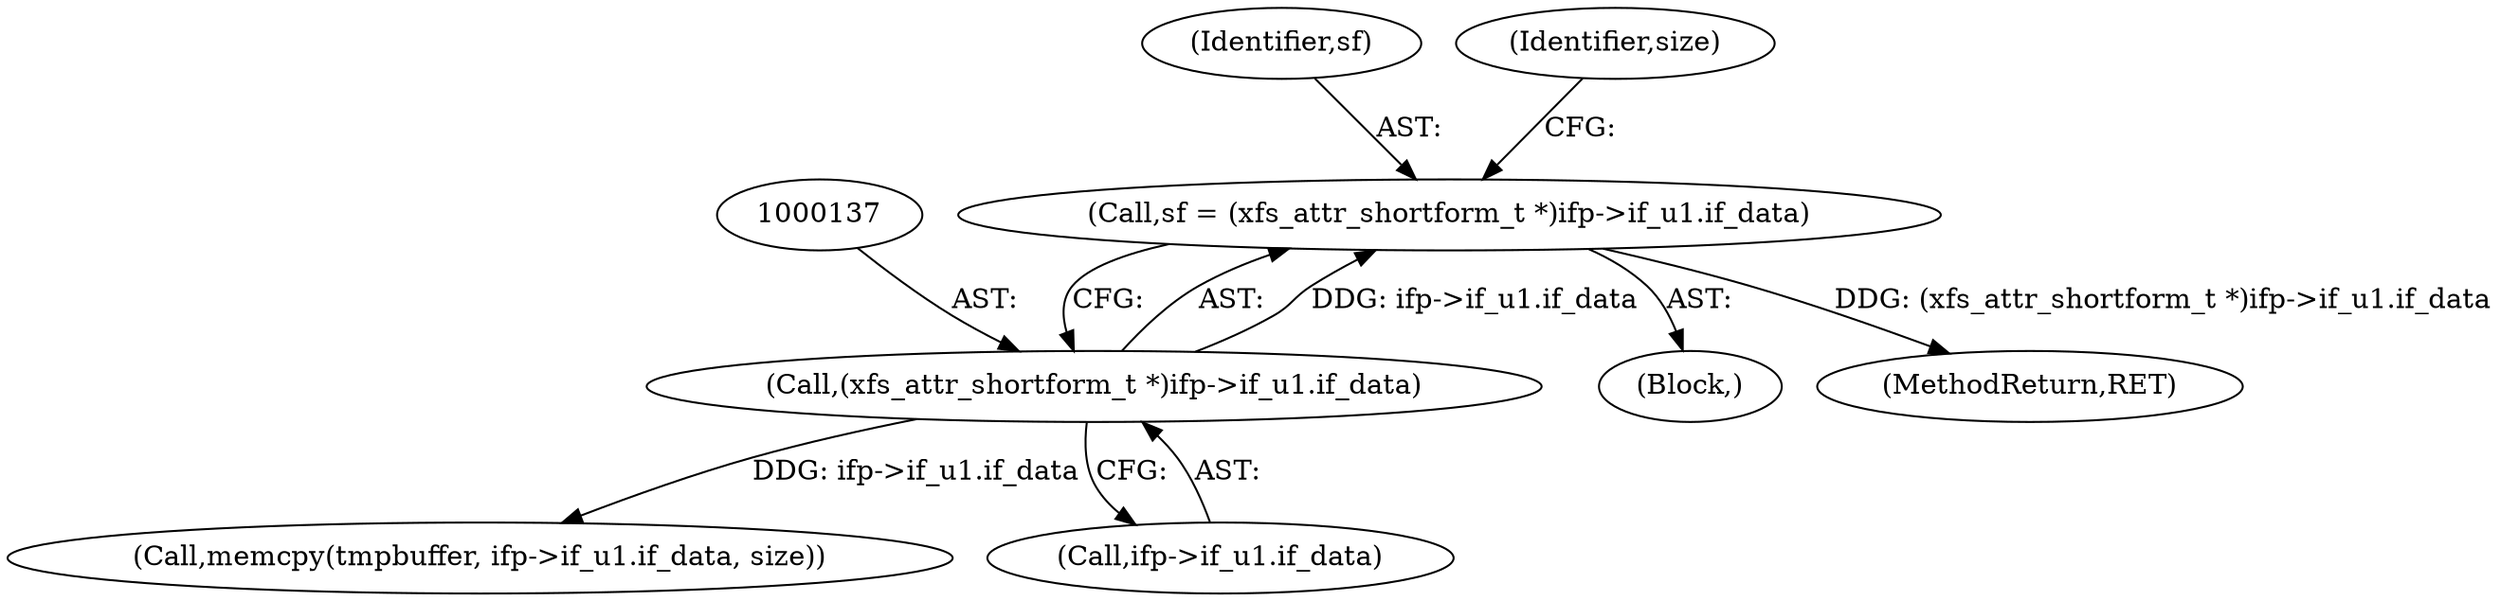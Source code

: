 digraph "0_linux_bb3d48dcf86a97dc25fe9fc2c11938e19cb4399a@pointer" {
"1000134" [label="(Call,sf = (xfs_attr_shortform_t *)ifp->if_u1.if_data)"];
"1000136" [label="(Call,(xfs_attr_shortform_t *)ifp->if_u1.if_data)"];
"1000160" [label="(Call,memcpy(tmpbuffer, ifp->if_u1.if_data, size))"];
"1000135" [label="(Identifier,sf)"];
"1000134" [label="(Call,sf = (xfs_attr_shortform_t *)ifp->if_u1.if_data)"];
"1000138" [label="(Call,ifp->if_u1.if_data)"];
"1000136" [label="(Call,(xfs_attr_shortform_t *)ifp->if_u1.if_data)"];
"1000110" [label="(Block,)"];
"1000422" [label="(MethodReturn,RET)"];
"1000144" [label="(Identifier,size)"];
"1000134" -> "1000110"  [label="AST: "];
"1000134" -> "1000136"  [label="CFG: "];
"1000135" -> "1000134"  [label="AST: "];
"1000136" -> "1000134"  [label="AST: "];
"1000144" -> "1000134"  [label="CFG: "];
"1000134" -> "1000422"  [label="DDG: (xfs_attr_shortform_t *)ifp->if_u1.if_data"];
"1000136" -> "1000134"  [label="DDG: ifp->if_u1.if_data"];
"1000136" -> "1000138"  [label="CFG: "];
"1000137" -> "1000136"  [label="AST: "];
"1000138" -> "1000136"  [label="AST: "];
"1000136" -> "1000160"  [label="DDG: ifp->if_u1.if_data"];
}
